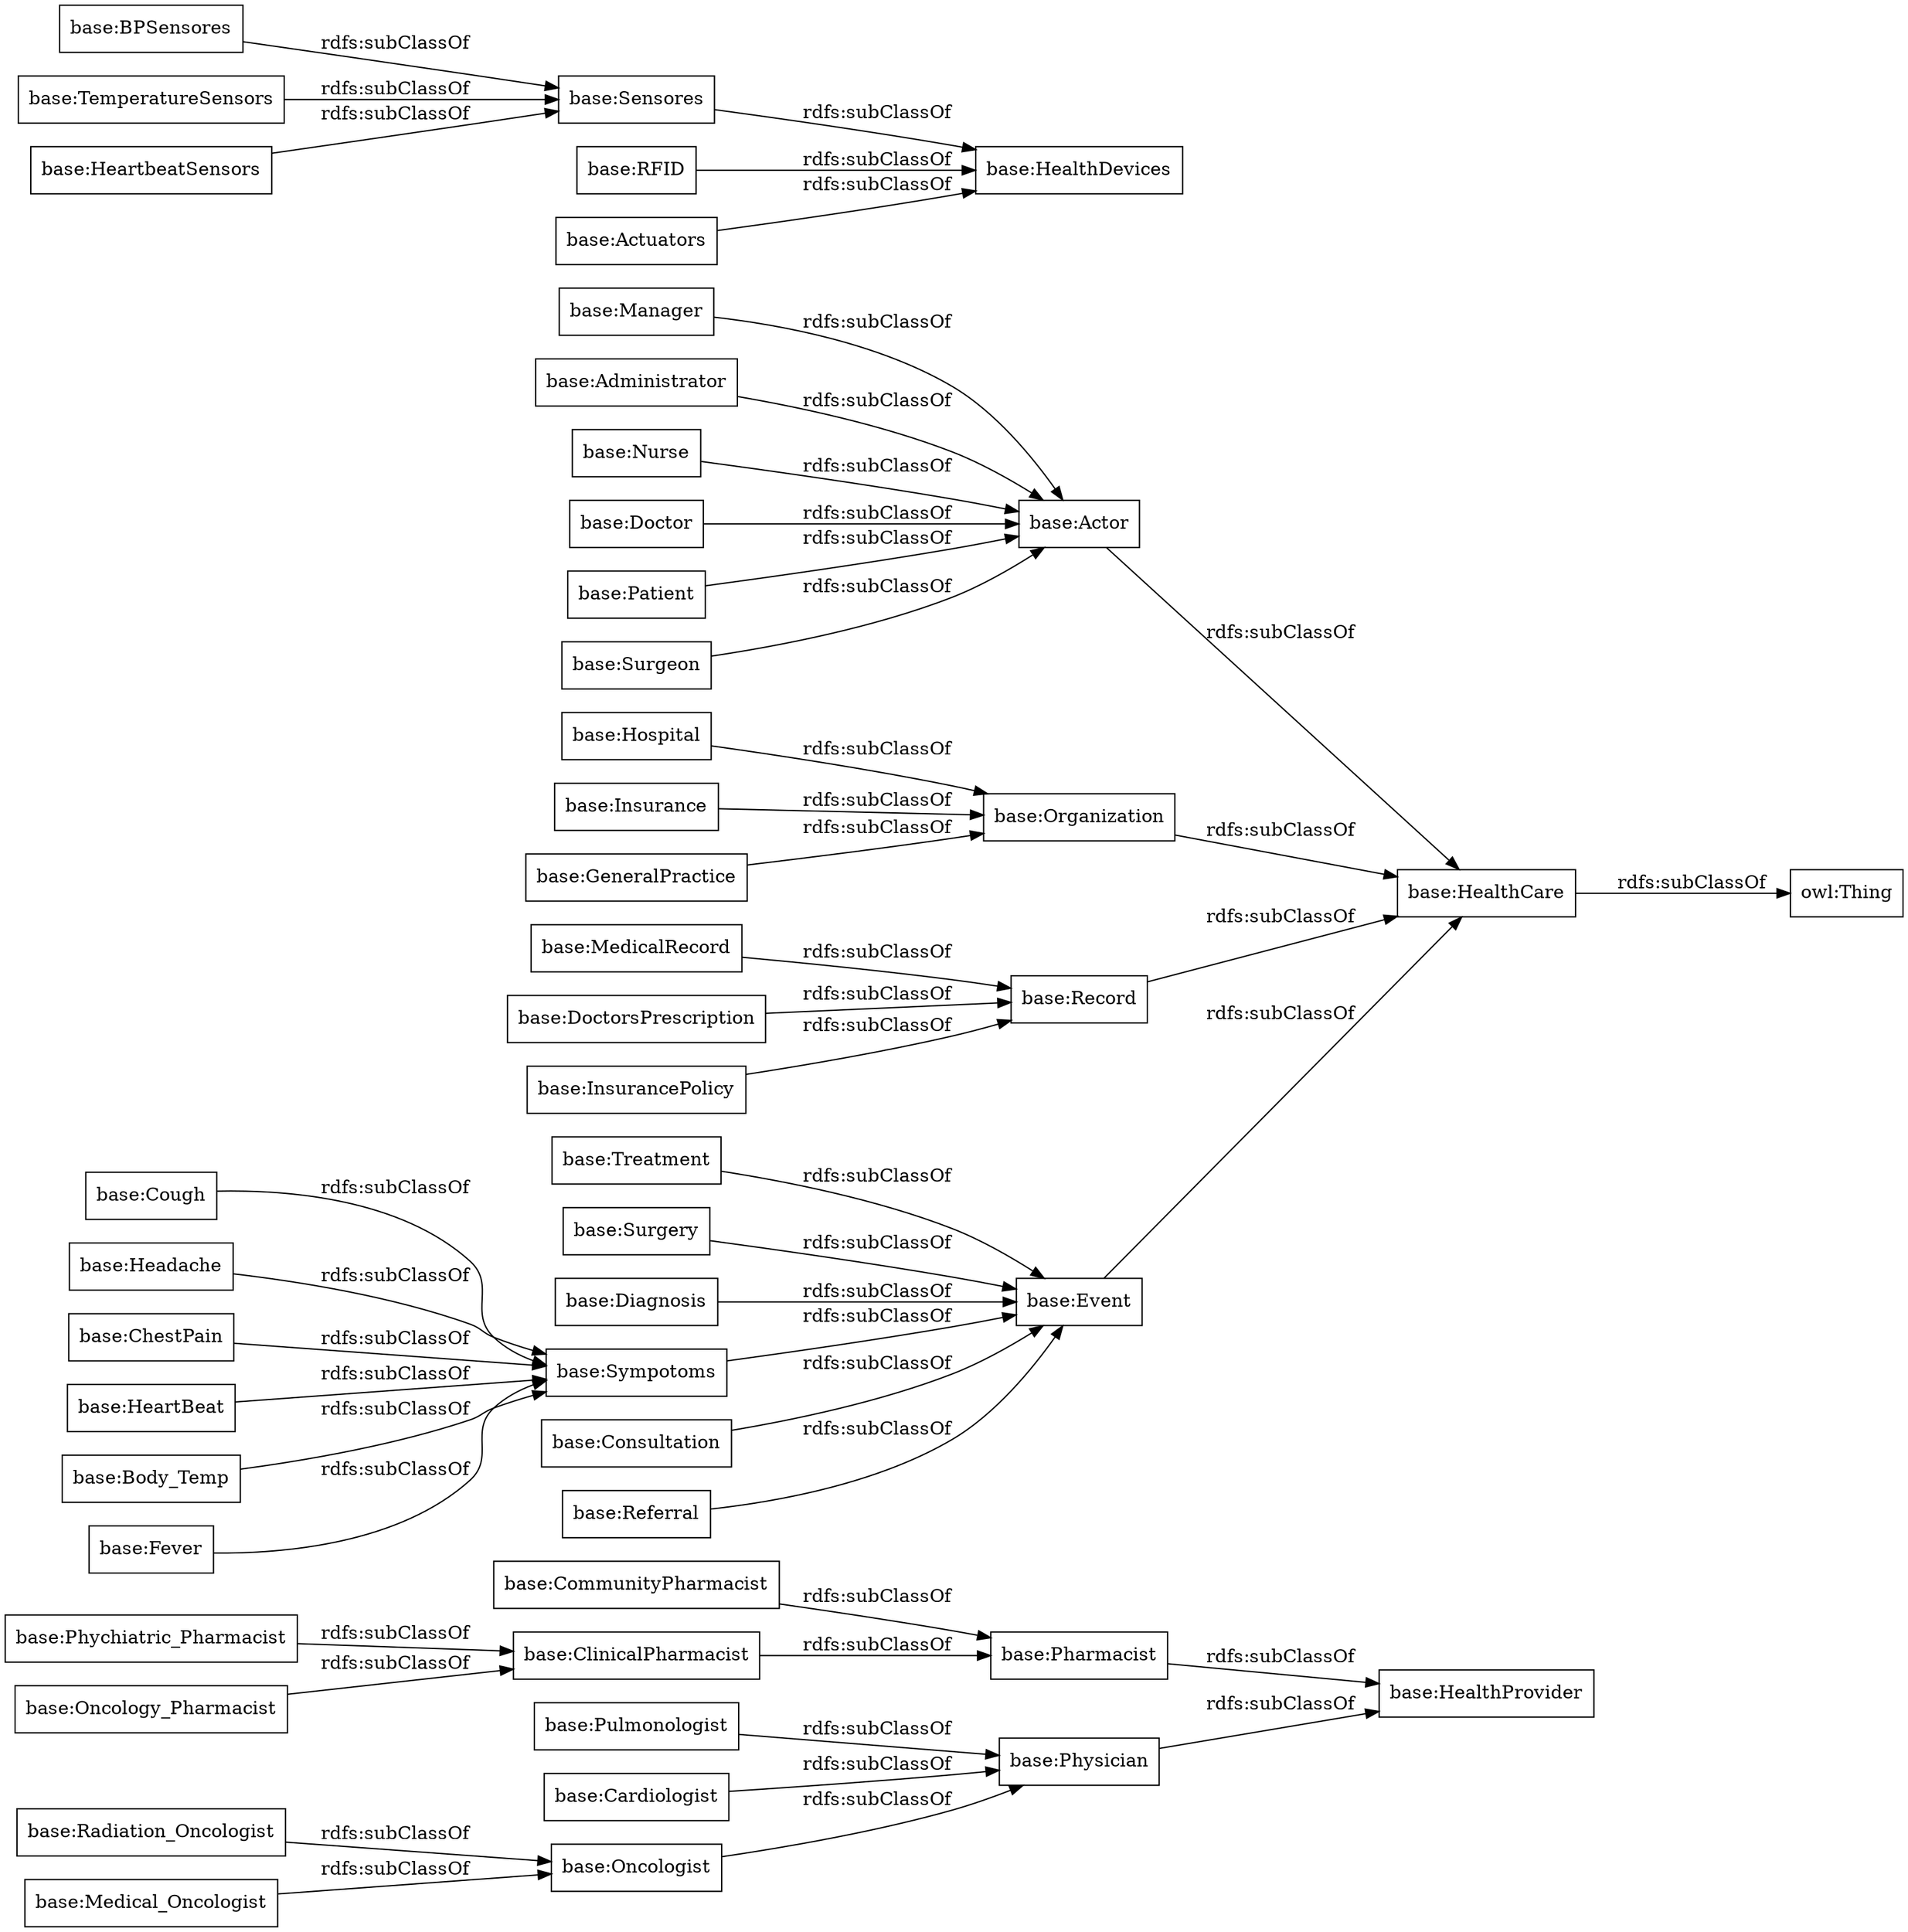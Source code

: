 digraph ar2dtool_diagram { 
rankdir=LR;
size="1000"
node [shape = rectangle, color="black"]; "base:Pulmonologist" "base:Radiation_Oncologist" "base:ClinicalPharmacist" "base:Event" "base:HealthProvider" "base:Treatment" "base:Surgery" "base:Cough" "base:Headache" "base:BPSensores" "base:HealthCare" "base:Manager" "base:CommunityPharmacist" "base:Hospital" "base:Phychiatric_Pharmacist" "base:Diagnosis" "base:TemperatureSensors" "base:Oncology_Pharmacist" "base:Insurance" "base:ChestPain" "base:HealthDevices" "base:Administrator" "base:Cardiologist" "base:GeneralPractice" "base:HeartBeat" "base:Pharmacist" "base:Actor" "base:MedicalRecord" "base:Nurse" "base:Organization" "base:HeartbeatSensors" "base:Sensores" "base:Oncologist" "base:Medical_Oncologist" "base:Sympotoms" "base:Consultation" "base:Body_Temp" "base:DoctorsPrescription" "base:InsurancePolicy" "base:Doctor" "base:RFID" "base:Fever" "base:Actuators" "base:Record" "base:Patient" "base:Referral" "base:Physician" "base:Surgeon" ; /*classes style*/
	"base:Consultation" -> "base:Event" [ label = "rdfs:subClassOf" ];
	"base:Fever" -> "base:Sympotoms" [ label = "rdfs:subClassOf" ];
	"base:Diagnosis" -> "base:Event" [ label = "rdfs:subClassOf" ];
	"base:ChestPain" -> "base:Sympotoms" [ label = "rdfs:subClassOf" ];
	"base:Hospital" -> "base:Organization" [ label = "rdfs:subClassOf" ];
	"base:Cardiologist" -> "base:Physician" [ label = "rdfs:subClassOf" ];
	"base:Cough" -> "base:Sympotoms" [ label = "rdfs:subClassOf" ];
	"base:ClinicalPharmacist" -> "base:Pharmacist" [ label = "rdfs:subClassOf" ];
	"base:Physician" -> "base:HealthProvider" [ label = "rdfs:subClassOf" ];
	"base:Referral" -> "base:Event" [ label = "rdfs:subClassOf" ];
	"base:DoctorsPrescription" -> "base:Record" [ label = "rdfs:subClassOf" ];
	"base:Manager" -> "base:Actor" [ label = "rdfs:subClassOf" ];
	"base:Surgery" -> "base:Event" [ label = "rdfs:subClassOf" ];
	"base:Patient" -> "base:Actor" [ label = "rdfs:subClassOf" ];
	"base:GeneralPractice" -> "base:Organization" [ label = "rdfs:subClassOf" ];
	"base:RFID" -> "base:HealthDevices" [ label = "rdfs:subClassOf" ];
	"base:Pulmonologist" -> "base:Physician" [ label = "rdfs:subClassOf" ];
	"base:Actuators" -> "base:HealthDevices" [ label = "rdfs:subClassOf" ];
	"base:CommunityPharmacist" -> "base:Pharmacist" [ label = "rdfs:subClassOf" ];
	"base:Sensores" -> "base:HealthDevices" [ label = "rdfs:subClassOf" ];
	"base:Pharmacist" -> "base:HealthProvider" [ label = "rdfs:subClassOf" ];
	"base:MedicalRecord" -> "base:Record" [ label = "rdfs:subClassOf" ];
	"base:Surgeon" -> "base:Actor" [ label = "rdfs:subClassOf" ];
	"base:Doctor" -> "base:Actor" [ label = "rdfs:subClassOf" ];
	"base:Body_Temp" -> "base:Sympotoms" [ label = "rdfs:subClassOf" ];
	"base:Sympotoms" -> "base:Event" [ label = "rdfs:subClassOf" ];
	"base:HeartbeatSensors" -> "base:Sensores" [ label = "rdfs:subClassOf" ];
	"base:Event" -> "base:HealthCare" [ label = "rdfs:subClassOf" ];
	"base:Radiation_Oncologist" -> "base:Oncologist" [ label = "rdfs:subClassOf" ];
	"base:Oncologist" -> "base:Physician" [ label = "rdfs:subClassOf" ];
	"base:Organization" -> "base:HealthCare" [ label = "rdfs:subClassOf" ];
	"base:Headache" -> "base:Sympotoms" [ label = "rdfs:subClassOf" ];
	"base:Treatment" -> "base:Event" [ label = "rdfs:subClassOf" ];
	"base:Oncology_Pharmacist" -> "base:ClinicalPharmacist" [ label = "rdfs:subClassOf" ];
	"base:Insurance" -> "base:Organization" [ label = "rdfs:subClassOf" ];
	"base:BPSensores" -> "base:Sensores" [ label = "rdfs:subClassOf" ];
	"base:InsurancePolicy" -> "base:Record" [ label = "rdfs:subClassOf" ];
	"base:HeartBeat" -> "base:Sympotoms" [ label = "rdfs:subClassOf" ];
	"base:Nurse" -> "base:Actor" [ label = "rdfs:subClassOf" ];
	"base:Phychiatric_Pharmacist" -> "base:ClinicalPharmacist" [ label = "rdfs:subClassOf" ];
	"base:TemperatureSensors" -> "base:Sensores" [ label = "rdfs:subClassOf" ];
	"base:Record" -> "base:HealthCare" [ label = "rdfs:subClassOf" ];
	"base:Administrator" -> "base:Actor" [ label = "rdfs:subClassOf" ];
	"base:HealthCare" -> "owl:Thing" [ label = "rdfs:subClassOf" ];
	"base:Actor" -> "base:HealthCare" [ label = "rdfs:subClassOf" ];
	"base:Medical_Oncologist" -> "base:Oncologist" [ label = "rdfs:subClassOf" ];

}
